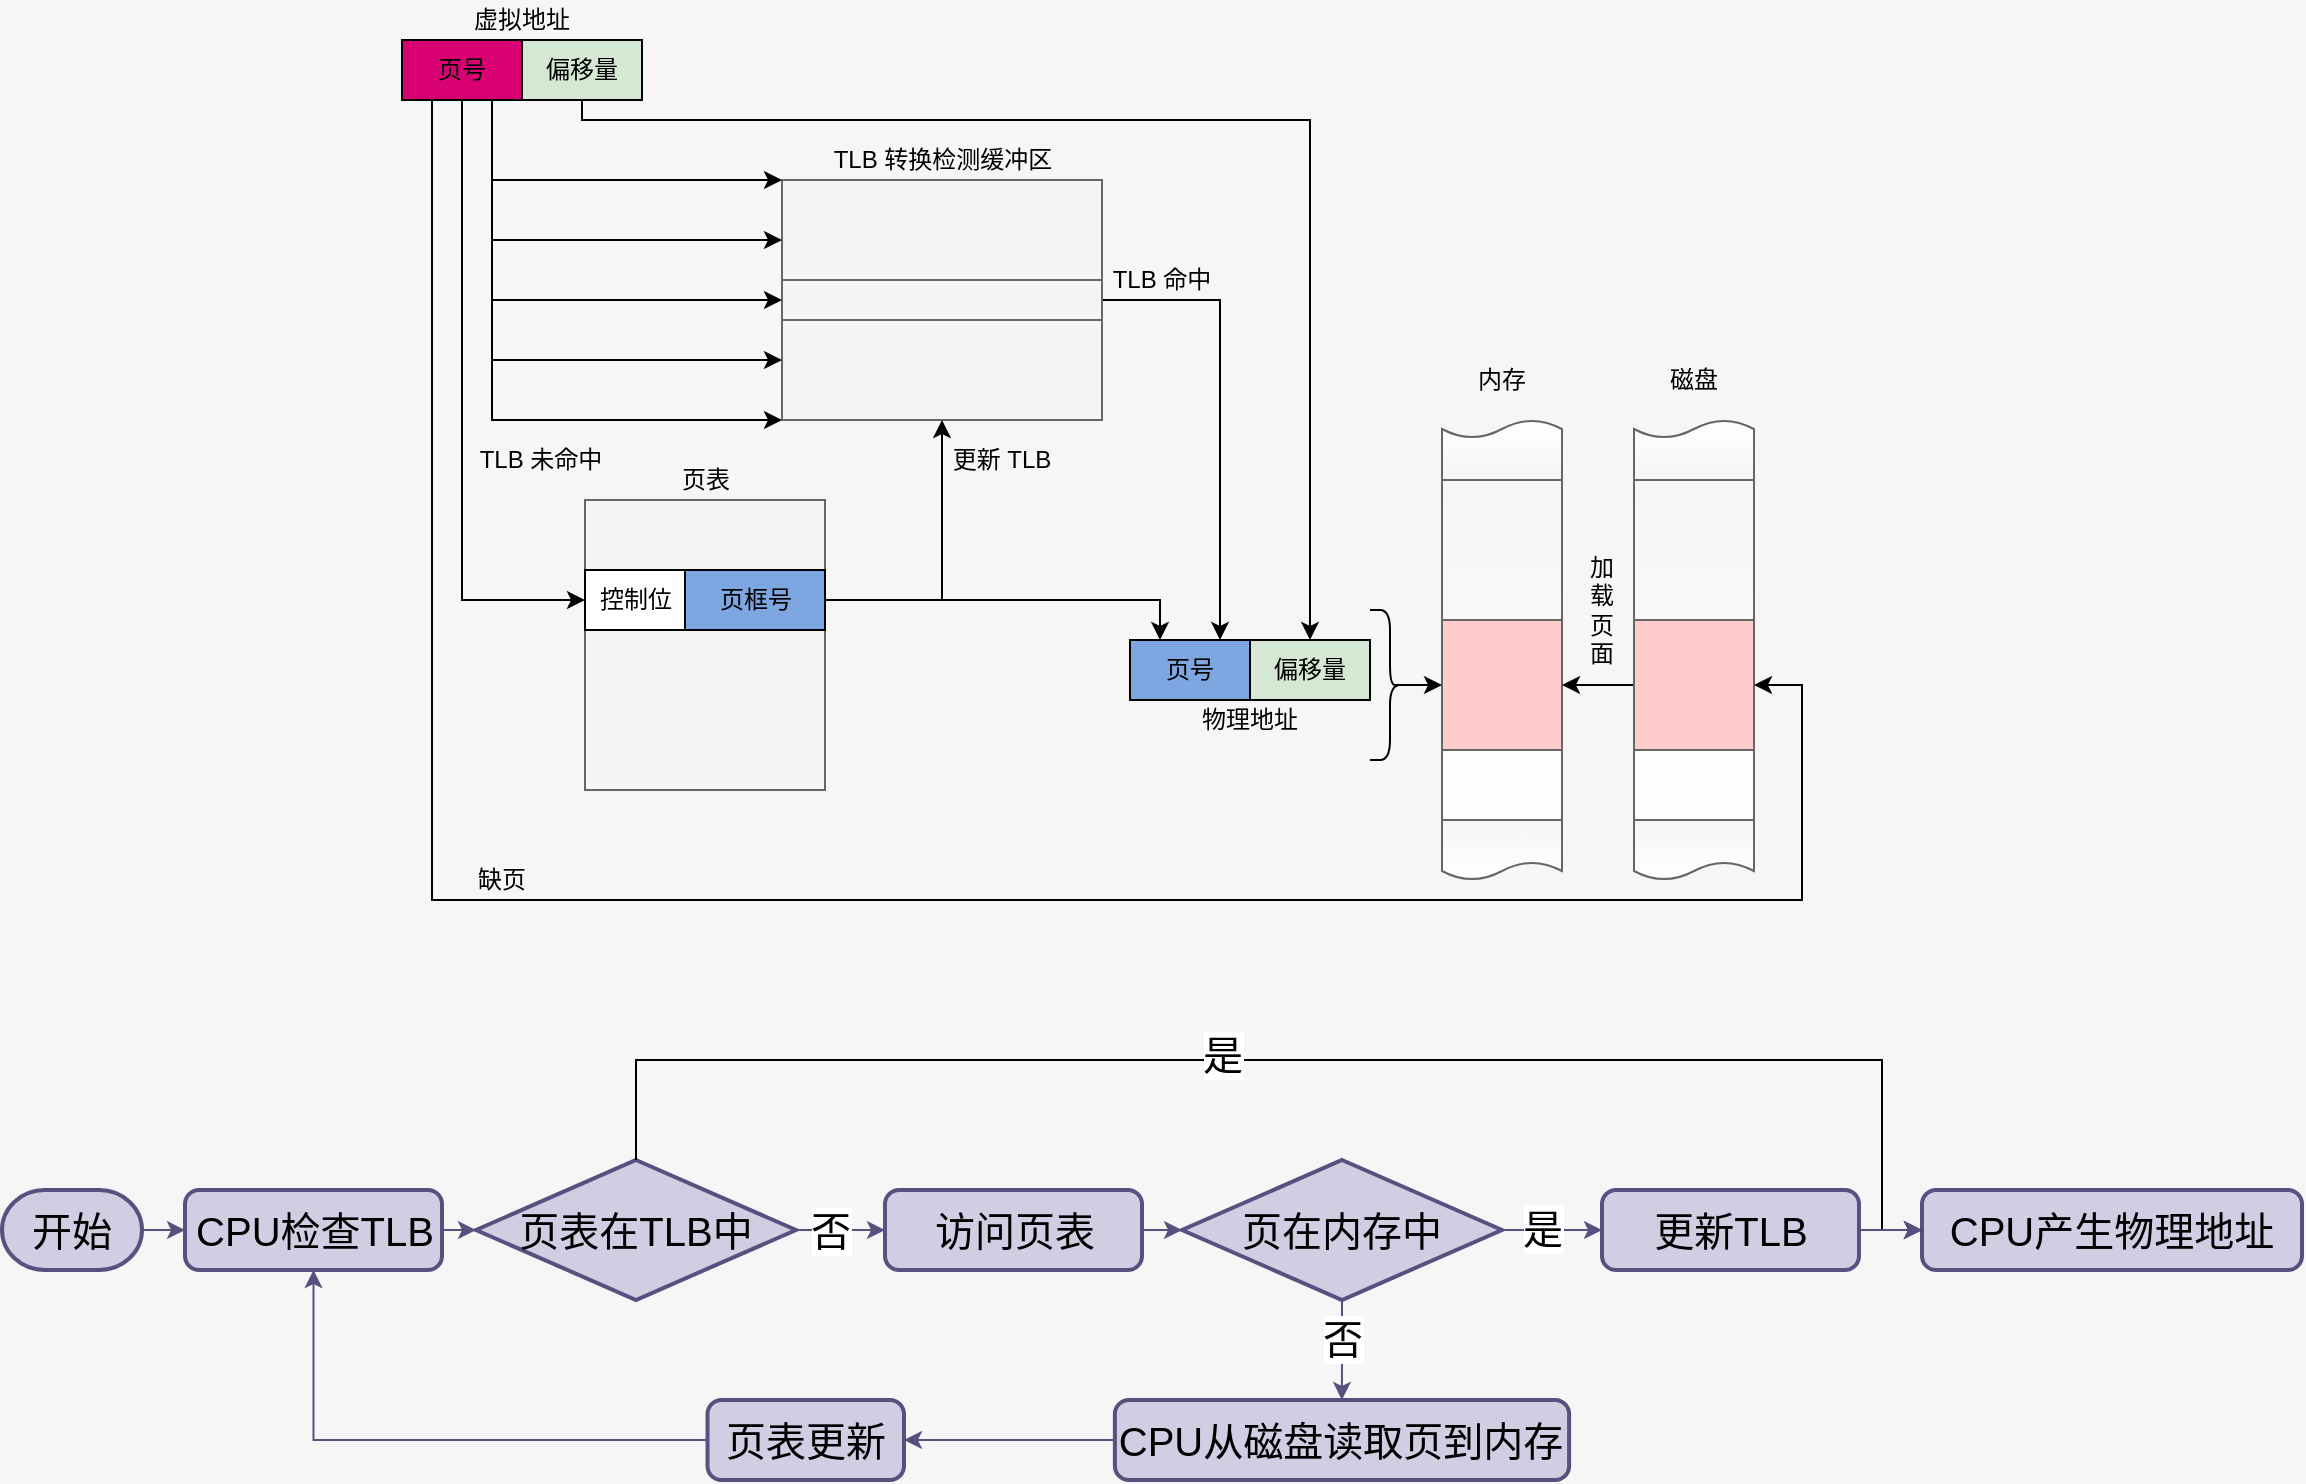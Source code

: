 <mxfile version="13.6.2" type="device"><diagram id="NZLP34HndUdPzfm7NwPg" name="第 1 页"><mxGraphModel dx="636" dy="846" grid="1" gridSize="10" guides="1" tooltips="1" connect="1" arrows="1" fold="1" page="1" pageScale="1" pageWidth="827" pageHeight="1169" background="#F6F6F6" math="0" shadow="0"><root><mxCell id="0"/><mxCell id="1" parent="0"/><mxCell id="6k5cWLi7c9X-jMGXnUcI-160" value="" style="group" vertex="1" connectable="0" parent="1"><mxGeometry x="1280" y="260" width="700" height="450" as="geometry"/></mxCell><mxCell id="6k5cWLi7c9X-jMGXnUcI-12" value="" style="group" vertex="1" connectable="0" parent="6k5cWLi7c9X-jMGXnUcI-160"><mxGeometry x="364" y="320" width="120" height="30" as="geometry"/></mxCell><mxCell id="6k5cWLi7c9X-jMGXnUcI-13" value="页号" style="rounded=0;whiteSpace=wrap;html=1;fillColor=#7EA6E0;" vertex="1" parent="6k5cWLi7c9X-jMGXnUcI-12"><mxGeometry width="60" height="30.0" as="geometry"/></mxCell><mxCell id="6k5cWLi7c9X-jMGXnUcI-14" value="偏移量" style="rounded=0;whiteSpace=wrap;html=1;fillColor=#D5E8D4;" vertex="1" parent="6k5cWLi7c9X-jMGXnUcI-12"><mxGeometry x="60" width="60" height="30.0" as="geometry"/></mxCell><mxCell id="6k5cWLi7c9X-jMGXnUcI-37" value="虚拟地址" style="text;html=1;strokeColor=none;fillColor=none;align=center;verticalAlign=middle;whiteSpace=wrap;rounded=0;" vertex="1" parent="6k5cWLi7c9X-jMGXnUcI-160"><mxGeometry x="33" width="54" height="20" as="geometry"/></mxCell><mxCell id="6k5cWLi7c9X-jMGXnUcI-39" value="页表" style="text;html=1;strokeColor=none;fillColor=none;align=center;verticalAlign=middle;whiteSpace=wrap;rounded=0;" vertex="1" parent="6k5cWLi7c9X-jMGXnUcI-160"><mxGeometry x="124.5" y="230" width="54" height="20" as="geometry"/></mxCell><mxCell id="6k5cWLi7c9X-jMGXnUcI-40" value="物理地址" style="text;html=1;strokeColor=none;fillColor=none;align=center;verticalAlign=middle;whiteSpace=wrap;rounded=0;" vertex="1" parent="6k5cWLi7c9X-jMGXnUcI-160"><mxGeometry x="397" y="350" width="54" height="20" as="geometry"/></mxCell><mxCell id="6k5cWLi7c9X-jMGXnUcI-9" value="页号" style="rounded=0;whiteSpace=wrap;html=1;fillColor=#D80073;" vertex="1" parent="6k5cWLi7c9X-jMGXnUcI-160"><mxGeometry y="20" width="60" height="30.0" as="geometry"/></mxCell><mxCell id="6k5cWLi7c9X-jMGXnUcI-121" style="edgeStyle=orthogonalEdgeStyle;rounded=0;orthogonalLoop=1;jettySize=auto;html=1;exitX=0.5;exitY=1;exitDx=0;exitDy=0;entryX=0.5;entryY=0;entryDx=0;entryDy=0;strokeColor=#000000;fontSize=37;" edge="1" parent="6k5cWLi7c9X-jMGXnUcI-160" source="6k5cWLi7c9X-jMGXnUcI-10" target="6k5cWLi7c9X-jMGXnUcI-14"><mxGeometry relative="1" as="geometry"><Array as="points"><mxPoint x="90" y="60"/><mxPoint x="454" y="60"/></Array></mxGeometry></mxCell><mxCell id="6k5cWLi7c9X-jMGXnUcI-10" value="偏移量" style="rounded=0;whiteSpace=wrap;html=1;fillColor=#D5E8D4;" vertex="1" parent="6k5cWLi7c9X-jMGXnUcI-160"><mxGeometry x="60" y="20" width="60" height="30.0" as="geometry"/></mxCell><mxCell id="6k5cWLi7c9X-jMGXnUcI-63" value="" style="shape=document;whiteSpace=wrap;html=1;boundedLbl=1;fillColor=#f5f5f5;strokeColor=#666666;fontColor=#333333;gradientColor=#ffffff;" vertex="1" parent="6k5cWLi7c9X-jMGXnUcI-160"><mxGeometry x="520" y="410" width="60" height="30" as="geometry"/></mxCell><mxCell id="6k5cWLi7c9X-jMGXnUcI-65" value="" style="shape=document;whiteSpace=wrap;html=1;boundedLbl=1;rotation=-180;fillColor=#f5f5f5;strokeColor=#666666;fontColor=#333333;gradientColor=#ffffff;" vertex="1" parent="6k5cWLi7c9X-jMGXnUcI-160"><mxGeometry x="520" y="210" width="60" height="30" as="geometry"/></mxCell><mxCell id="6k5cWLi7c9X-jMGXnUcI-67" value="" style="whiteSpace=wrap;html=1;fillColor=#f5f5f5;strokeColor=#666666;fontColor=#333333;gradientColor=#ffffff;" vertex="1" parent="6k5cWLi7c9X-jMGXnUcI-160"><mxGeometry x="520" y="240" width="60" height="170" as="geometry"/></mxCell><mxCell id="6k5cWLi7c9X-jMGXnUcI-75" value="" style="shape=curlyBracket;whiteSpace=wrap;html=1;rounded=1;strokeColor=#000000;fillColor=#F6F6F6;gradientColor=#ffffff;rotation=-180;" vertex="1" parent="6k5cWLi7c9X-jMGXnUcI-160"><mxGeometry x="484" y="305" width="20" height="75" as="geometry"/></mxCell><mxCell id="6k5cWLi7c9X-jMGXnUcI-81" value="" style="whiteSpace=wrap;html=1;strokeColor=#666666;fontColor=#333333;fillColor=#FFCCCC;" vertex="1" parent="6k5cWLi7c9X-jMGXnUcI-160"><mxGeometry x="520" y="310" width="60" height="65" as="geometry"/></mxCell><mxCell id="6k5cWLi7c9X-jMGXnUcI-119" style="edgeStyle=orthogonalEdgeStyle;rounded=0;orthogonalLoop=1;jettySize=auto;html=1;exitX=0.1;exitY=0.5;exitDx=0;exitDy=0;exitPerimeter=0;entryX=0;entryY=0.5;entryDx=0;entryDy=0;strokeColor=#000000;fontSize=37;" edge="1" parent="6k5cWLi7c9X-jMGXnUcI-160" source="6k5cWLi7c9X-jMGXnUcI-75" target="6k5cWLi7c9X-jMGXnUcI-81"><mxGeometry relative="1" as="geometry"><Array as="points"><mxPoint x="502" y="343"/></Array></mxGeometry></mxCell><mxCell id="6k5cWLi7c9X-jMGXnUcI-88" value="" style="rounded=0;whiteSpace=wrap;html=1;fillColor=#f5f5f5;strokeColor=#666666;fontColor=#333333;" vertex="1" parent="6k5cWLi7c9X-jMGXnUcI-160"><mxGeometry x="190" y="90" width="160" height="120" as="geometry"/></mxCell><mxCell id="6k5cWLi7c9X-jMGXnUcI-104" style="edgeStyle=orthogonalEdgeStyle;rounded=0;orthogonalLoop=1;jettySize=auto;html=1;exitX=0.75;exitY=1;exitDx=0;exitDy=0;entryX=0;entryY=0.25;entryDx=0;entryDy=0;strokeColor=#000000;fontSize=37;" edge="1" parent="6k5cWLi7c9X-jMGXnUcI-160" source="6k5cWLi7c9X-jMGXnUcI-9" target="6k5cWLi7c9X-jMGXnUcI-88"><mxGeometry relative="1" as="geometry"/></mxCell><mxCell id="6k5cWLi7c9X-jMGXnUcI-106" style="edgeStyle=orthogonalEdgeStyle;rounded=0;orthogonalLoop=1;jettySize=auto;html=1;exitX=0.75;exitY=1;exitDx=0;exitDy=0;entryX=0;entryY=0.75;entryDx=0;entryDy=0;strokeColor=#000000;fontSize=37;" edge="1" parent="6k5cWLi7c9X-jMGXnUcI-160" source="6k5cWLi7c9X-jMGXnUcI-9" target="6k5cWLi7c9X-jMGXnUcI-88"><mxGeometry relative="1" as="geometry"/></mxCell><mxCell id="6k5cWLi7c9X-jMGXnUcI-109" style="edgeStyle=orthogonalEdgeStyle;rounded=0;orthogonalLoop=1;jettySize=auto;html=1;exitX=0.75;exitY=1;exitDx=0;exitDy=0;entryX=0;entryY=0;entryDx=0;entryDy=0;strokeColor=#000000;fontSize=37;" edge="1" parent="6k5cWLi7c9X-jMGXnUcI-160" source="6k5cWLi7c9X-jMGXnUcI-9" target="6k5cWLi7c9X-jMGXnUcI-88"><mxGeometry relative="1" as="geometry"><Array as="points"><mxPoint x="45" y="90"/></Array></mxGeometry></mxCell><mxCell id="6k5cWLi7c9X-jMGXnUcI-110" style="edgeStyle=orthogonalEdgeStyle;rounded=0;orthogonalLoop=1;jettySize=auto;html=1;exitX=0.75;exitY=1;exitDx=0;exitDy=0;entryX=0;entryY=1;entryDx=0;entryDy=0;strokeColor=#000000;fontSize=37;" edge="1" parent="6k5cWLi7c9X-jMGXnUcI-160" source="6k5cWLi7c9X-jMGXnUcI-9" target="6k5cWLi7c9X-jMGXnUcI-88"><mxGeometry relative="1" as="geometry"><Array as="points"><mxPoint x="45" y="210"/></Array></mxGeometry></mxCell><mxCell id="6k5cWLi7c9X-jMGXnUcI-99" style="edgeStyle=orthogonalEdgeStyle;rounded=0;orthogonalLoop=1;jettySize=auto;html=1;exitX=1;exitY=0.5;exitDx=0;exitDy=0;entryX=0.75;entryY=0;entryDx=0;entryDy=0;strokeColor=#000000;fontSize=37;" edge="1" parent="6k5cWLi7c9X-jMGXnUcI-160" source="6k5cWLi7c9X-jMGXnUcI-92" target="6k5cWLi7c9X-jMGXnUcI-13"><mxGeometry relative="1" as="geometry"/></mxCell><mxCell id="6k5cWLi7c9X-jMGXnUcI-92" value="" style="rounded=0;whiteSpace=wrap;html=1;fillColor=#f5f5f5;strokeColor=#666666;fontColor=#333333;" vertex="1" parent="6k5cWLi7c9X-jMGXnUcI-160"><mxGeometry x="190" y="140" width="160" height="20" as="geometry"/></mxCell><mxCell id="6k5cWLi7c9X-jMGXnUcI-105" style="edgeStyle=orthogonalEdgeStyle;rounded=0;orthogonalLoop=1;jettySize=auto;html=1;exitX=0.75;exitY=1;exitDx=0;exitDy=0;entryX=0;entryY=0.5;entryDx=0;entryDy=0;strokeColor=#000000;fontSize=37;" edge="1" parent="6k5cWLi7c9X-jMGXnUcI-160" source="6k5cWLi7c9X-jMGXnUcI-9" target="6k5cWLi7c9X-jMGXnUcI-92"><mxGeometry relative="1" as="geometry"/></mxCell><mxCell id="6k5cWLi7c9X-jMGXnUcI-93" value="TLB 转换检测缓冲区" style="text;html=1;strokeColor=none;fillColor=none;align=center;verticalAlign=middle;whiteSpace=wrap;rounded=0;" vertex="1" parent="6k5cWLi7c9X-jMGXnUcI-160"><mxGeometry x="211.5" y="70" width="117" height="20" as="geometry"/></mxCell><mxCell id="6k5cWLi7c9X-jMGXnUcI-100" value="TLB 命中" style="text;html=1;strokeColor=none;fillColor=none;align=center;verticalAlign=middle;whiteSpace=wrap;rounded=0;" vertex="1" parent="6k5cWLi7c9X-jMGXnUcI-160"><mxGeometry x="350" y="130" width="60" height="20" as="geometry"/></mxCell><mxCell id="6k5cWLi7c9X-jMGXnUcI-25" value="" style="rounded=0;whiteSpace=wrap;html=1;fillColor=#f5f5f5;strokeColor=#666666;fontColor=#333333;" vertex="1" parent="6k5cWLi7c9X-jMGXnUcI-160"><mxGeometry x="91.5" y="250" width="120" height="35" as="geometry"/></mxCell><mxCell id="6k5cWLi7c9X-jMGXnUcI-26" value="" style="rounded=0;whiteSpace=wrap;html=1;fillColor=#f5f5f5;strokeColor=#666666;fontColor=#333333;" vertex="1" parent="6k5cWLi7c9X-jMGXnUcI-160"><mxGeometry x="91.5" y="315" width="120" height="80" as="geometry"/></mxCell><mxCell id="6k5cWLi7c9X-jMGXnUcI-17" value="控制位" style="rounded=0;whiteSpace=wrap;html=1;" vertex="1" parent="6k5cWLi7c9X-jMGXnUcI-160"><mxGeometry x="91.5" y="285" width="50" height="30.0" as="geometry"/></mxCell><mxCell id="6k5cWLi7c9X-jMGXnUcI-108" style="edgeStyle=orthogonalEdgeStyle;rounded=0;orthogonalLoop=1;jettySize=auto;html=1;exitX=0.5;exitY=1;exitDx=0;exitDy=0;entryX=0;entryY=0.5;entryDx=0;entryDy=0;strokeColor=#000000;fontSize=37;" edge="1" parent="6k5cWLi7c9X-jMGXnUcI-160" source="6k5cWLi7c9X-jMGXnUcI-9" target="6k5cWLi7c9X-jMGXnUcI-17"><mxGeometry relative="1" as="geometry"/></mxCell><mxCell id="6k5cWLi7c9X-jMGXnUcI-131" style="edgeStyle=orthogonalEdgeStyle;rounded=0;orthogonalLoop=1;jettySize=auto;html=1;exitX=1;exitY=0.5;exitDx=0;exitDy=0;entryX=0.5;entryY=1;entryDx=0;entryDy=0;strokeColor=#000000;fontSize=37;" edge="1" parent="6k5cWLi7c9X-jMGXnUcI-160" source="6k5cWLi7c9X-jMGXnUcI-18" target="6k5cWLi7c9X-jMGXnUcI-88"><mxGeometry relative="1" as="geometry"/></mxCell><mxCell id="6k5cWLi7c9X-jMGXnUcI-133" style="edgeStyle=orthogonalEdgeStyle;rounded=0;orthogonalLoop=1;jettySize=auto;html=1;exitX=1;exitY=0.5;exitDx=0;exitDy=0;entryX=0.25;entryY=0;entryDx=0;entryDy=0;strokeColor=#000000;fontSize=37;" edge="1" parent="6k5cWLi7c9X-jMGXnUcI-160" source="6k5cWLi7c9X-jMGXnUcI-18" target="6k5cWLi7c9X-jMGXnUcI-13"><mxGeometry relative="1" as="geometry"><Array as="points"><mxPoint x="379" y="300"/></Array></mxGeometry></mxCell><mxCell id="6k5cWLi7c9X-jMGXnUcI-18" value="页框号" style="rounded=0;whiteSpace=wrap;html=1;fillColor=#7EA6E0;" vertex="1" parent="6k5cWLi7c9X-jMGXnUcI-160"><mxGeometry x="141.5" y="285" width="70" height="30.0" as="geometry"/></mxCell><mxCell id="6k5cWLi7c9X-jMGXnUcI-112" value="" style="shape=document;whiteSpace=wrap;html=1;boundedLbl=1;fillColor=#f5f5f5;strokeColor=#666666;fontColor=#333333;gradientColor=#ffffff;" vertex="1" parent="6k5cWLi7c9X-jMGXnUcI-160"><mxGeometry x="616" y="410" width="60" height="30" as="geometry"/></mxCell><mxCell id="6k5cWLi7c9X-jMGXnUcI-113" value="" style="shape=document;whiteSpace=wrap;html=1;boundedLbl=1;rotation=-180;fillColor=#f5f5f5;strokeColor=#666666;fontColor=#333333;gradientColor=#ffffff;" vertex="1" parent="6k5cWLi7c9X-jMGXnUcI-160"><mxGeometry x="616" y="210" width="60" height="30" as="geometry"/></mxCell><mxCell id="6k5cWLi7c9X-jMGXnUcI-114" value="" style="whiteSpace=wrap;html=1;fillColor=#f5f5f5;strokeColor=#666666;fontColor=#333333;gradientColor=#ffffff;" vertex="1" parent="6k5cWLi7c9X-jMGXnUcI-160"><mxGeometry x="616" y="240" width="60" height="170" as="geometry"/></mxCell><mxCell id="6k5cWLi7c9X-jMGXnUcI-120" style="edgeStyle=orthogonalEdgeStyle;rounded=0;orthogonalLoop=1;jettySize=auto;html=1;exitX=0;exitY=0.5;exitDx=0;exitDy=0;entryX=1;entryY=0.5;entryDx=0;entryDy=0;strokeColor=#000000;fontSize=37;" edge="1" parent="6k5cWLi7c9X-jMGXnUcI-160" source="6k5cWLi7c9X-jMGXnUcI-115" target="6k5cWLi7c9X-jMGXnUcI-81"><mxGeometry relative="1" as="geometry"/></mxCell><mxCell id="6k5cWLi7c9X-jMGXnUcI-115" value="" style="whiteSpace=wrap;html=1;strokeColor=#666666;fontColor=#333333;fillColor=#FFCCCC;" vertex="1" parent="6k5cWLi7c9X-jMGXnUcI-160"><mxGeometry x="616" y="310" width="60" height="65" as="geometry"/></mxCell><mxCell id="6k5cWLi7c9X-jMGXnUcI-117" style="edgeStyle=orthogonalEdgeStyle;rounded=0;orthogonalLoop=1;jettySize=auto;html=1;exitX=0.25;exitY=1;exitDx=0;exitDy=0;entryX=1;entryY=0.5;entryDx=0;entryDy=0;strokeColor=#000000;fontSize=37;" edge="1" parent="6k5cWLi7c9X-jMGXnUcI-160" source="6k5cWLi7c9X-jMGXnUcI-9" target="6k5cWLi7c9X-jMGXnUcI-115"><mxGeometry relative="1" as="geometry"><Array as="points"><mxPoint x="15" y="450"/><mxPoint x="700" y="450"/><mxPoint x="700" y="343"/></Array></mxGeometry></mxCell><mxCell id="6k5cWLi7c9X-jMGXnUcI-122" value="内存" style="text;html=1;strokeColor=none;fillColor=none;align=center;verticalAlign=middle;whiteSpace=wrap;rounded=0;fontSize=12;" vertex="1" parent="6k5cWLi7c9X-jMGXnUcI-160"><mxGeometry x="530" y="180" width="40" height="20" as="geometry"/></mxCell><mxCell id="6k5cWLi7c9X-jMGXnUcI-127" value="磁盘" style="text;html=1;strokeColor=none;fillColor=none;align=center;verticalAlign=middle;whiteSpace=wrap;rounded=0;fontSize=12;" vertex="1" parent="6k5cWLi7c9X-jMGXnUcI-160"><mxGeometry x="626" y="180" width="40" height="20" as="geometry"/></mxCell><mxCell id="6k5cWLi7c9X-jMGXnUcI-128" value="缺页" style="text;html=1;strokeColor=none;fillColor=none;align=center;verticalAlign=middle;whiteSpace=wrap;rounded=0;" vertex="1" parent="6k5cWLi7c9X-jMGXnUcI-160"><mxGeometry x="20" y="430" width="60" height="20" as="geometry"/></mxCell><mxCell id="6k5cWLi7c9X-jMGXnUcI-129" value="加载页面" style="text;html=1;strokeColor=none;fillColor=none;align=center;verticalAlign=middle;whiteSpace=wrap;rounded=0;horizontal=1;" vertex="1" parent="6k5cWLi7c9X-jMGXnUcI-160"><mxGeometry x="590" y="270" width="20" height="70" as="geometry"/></mxCell><mxCell id="6k5cWLi7c9X-jMGXnUcI-130" value="TLB 未命中" style="text;html=1;strokeColor=none;fillColor=none;align=center;verticalAlign=middle;whiteSpace=wrap;rounded=0;" vertex="1" parent="6k5cWLi7c9X-jMGXnUcI-160"><mxGeometry x="33" y="220" width="73" height="20" as="geometry"/></mxCell><mxCell id="6k5cWLi7c9X-jMGXnUcI-134" value="更新 TLB" style="text;html=1;strokeColor=none;fillColor=none;align=center;verticalAlign=middle;whiteSpace=wrap;rounded=0;" vertex="1" parent="6k5cWLi7c9X-jMGXnUcI-160"><mxGeometry x="270" y="220" width="60" height="20" as="geometry"/></mxCell><mxCell id="6k5cWLi7c9X-jMGXnUcI-161" value="" style="group" vertex="1" connectable="0" parent="1"><mxGeometry x="1080" y="790" width="1150" height="210" as="geometry"/></mxCell><mxCell id="6k5cWLi7c9X-jMGXnUcI-136" value="开始" style="strokeWidth=2;html=1;shape=mxgraph.flowchart.terminator;whiteSpace=wrap;fillColor=#d0cee2;fontSize=20;align=center;strokeColor=#56517e;" vertex="1" parent="6k5cWLi7c9X-jMGXnUcI-161"><mxGeometry y="65" width="70" height="40" as="geometry"/></mxCell><mxCell id="6k5cWLi7c9X-jMGXnUcI-137" value="CPU检查TLB" style="rounded=1;whiteSpace=wrap;html=1;absoluteArcSize=1;arcSize=14;strokeWidth=2;fillColor=#d0cee2;fontSize=20;align=center;strokeColor=#56517e;" vertex="1" parent="6k5cWLi7c9X-jMGXnUcI-161"><mxGeometry x="91.5" y="65" width="128.5" height="40" as="geometry"/></mxCell><mxCell id="6k5cWLi7c9X-jMGXnUcI-144" style="edgeStyle=orthogonalEdgeStyle;rounded=0;orthogonalLoop=1;jettySize=auto;html=1;exitX=1;exitY=0.5;exitDx=0;exitDy=0;exitPerimeter=0;entryX=0;entryY=0.5;entryDx=0;entryDy=0;strokeColor=#56517e;fontSize=20;fillColor=#d0cee2;" edge="1" parent="6k5cWLi7c9X-jMGXnUcI-161" source="6k5cWLi7c9X-jMGXnUcI-136" target="6k5cWLi7c9X-jMGXnUcI-137"><mxGeometry relative="1" as="geometry"/></mxCell><mxCell id="6k5cWLi7c9X-jMGXnUcI-138" value="页表在TLB中" style="strokeWidth=2;html=1;shape=mxgraph.flowchart.decision;whiteSpace=wrap;fillColor=#d0cee2;fontSize=20;align=center;strokeColor=#56517e;" vertex="1" parent="6k5cWLi7c9X-jMGXnUcI-161"><mxGeometry x="237" y="50" width="160" height="70" as="geometry"/></mxCell><mxCell id="6k5cWLi7c9X-jMGXnUcI-145" style="edgeStyle=orthogonalEdgeStyle;rounded=0;orthogonalLoop=1;jettySize=auto;html=1;exitX=1;exitY=0.5;exitDx=0;exitDy=0;entryX=0;entryY=0.5;entryDx=0;entryDy=0;entryPerimeter=0;strokeColor=#56517e;fontSize=20;fillColor=#d0cee2;" edge="1" parent="6k5cWLi7c9X-jMGXnUcI-161" source="6k5cWLi7c9X-jMGXnUcI-137" target="6k5cWLi7c9X-jMGXnUcI-138"><mxGeometry relative="1" as="geometry"/></mxCell><mxCell id="6k5cWLi7c9X-jMGXnUcI-140" value="访问页表" style="rounded=1;whiteSpace=wrap;html=1;absoluteArcSize=1;arcSize=14;strokeWidth=2;fillColor=#d0cee2;fontSize=20;align=center;strokeColor=#56517e;" vertex="1" parent="6k5cWLi7c9X-jMGXnUcI-161"><mxGeometry x="441.5" y="65" width="128.5" height="40" as="geometry"/></mxCell><mxCell id="6k5cWLi7c9X-jMGXnUcI-148" style="edgeStyle=orthogonalEdgeStyle;rounded=0;orthogonalLoop=1;jettySize=auto;html=1;exitX=1;exitY=0.5;exitDx=0;exitDy=0;exitPerimeter=0;entryX=0;entryY=0.5;entryDx=0;entryDy=0;strokeColor=#56517e;fontSize=20;fillColor=#d0cee2;" edge="1" parent="6k5cWLi7c9X-jMGXnUcI-161" source="6k5cWLi7c9X-jMGXnUcI-138" target="6k5cWLi7c9X-jMGXnUcI-140"><mxGeometry relative="1" as="geometry"/></mxCell><mxCell id="6k5cWLi7c9X-jMGXnUcI-157" value="否" style="edgeLabel;html=1;align=center;verticalAlign=middle;resizable=0;points=[];fontSize=20;" vertex="1" connectable="0" parent="6k5cWLi7c9X-jMGXnUcI-148"><mxGeometry x="-0.249" relative="1" as="geometry"><mxPoint as="offset"/></mxGeometry></mxCell><mxCell id="6k5cWLi7c9X-jMGXnUcI-141" value="页在内存中" style="strokeWidth=2;html=1;shape=mxgraph.flowchart.decision;whiteSpace=wrap;fillColor=#d0cee2;fontSize=20;align=center;strokeColor=#56517e;" vertex="1" parent="6k5cWLi7c9X-jMGXnUcI-161"><mxGeometry x="590" y="50" width="160" height="70" as="geometry"/></mxCell><mxCell id="6k5cWLi7c9X-jMGXnUcI-149" style="edgeStyle=orthogonalEdgeStyle;rounded=0;orthogonalLoop=1;jettySize=auto;html=1;exitX=1;exitY=0.5;exitDx=0;exitDy=0;entryX=0;entryY=0.5;entryDx=0;entryDy=0;entryPerimeter=0;strokeColor=#56517e;fontSize=20;fillColor=#d0cee2;" edge="1" parent="6k5cWLi7c9X-jMGXnUcI-161" source="6k5cWLi7c9X-jMGXnUcI-140" target="6k5cWLi7c9X-jMGXnUcI-141"><mxGeometry relative="1" as="geometry"/></mxCell><mxCell id="6k5cWLi7c9X-jMGXnUcI-142" value="更新TLB" style="rounded=1;whiteSpace=wrap;html=1;absoluteArcSize=1;arcSize=14;strokeWidth=2;fillColor=#d0cee2;fontSize=20;align=center;strokeColor=#56517e;" vertex="1" parent="6k5cWLi7c9X-jMGXnUcI-161"><mxGeometry x="800" y="65" width="128.5" height="40" as="geometry"/></mxCell><mxCell id="6k5cWLi7c9X-jMGXnUcI-150" style="edgeStyle=orthogonalEdgeStyle;rounded=0;orthogonalLoop=1;jettySize=auto;html=1;exitX=1;exitY=0.5;exitDx=0;exitDy=0;exitPerimeter=0;entryX=0;entryY=0.5;entryDx=0;entryDy=0;strokeColor=#56517e;fontSize=20;fillColor=#d0cee2;" edge="1" parent="6k5cWLi7c9X-jMGXnUcI-161" source="6k5cWLi7c9X-jMGXnUcI-141" target="6k5cWLi7c9X-jMGXnUcI-142"><mxGeometry relative="1" as="geometry"/></mxCell><mxCell id="6k5cWLi7c9X-jMGXnUcI-158" value="是" style="edgeLabel;html=1;align=center;verticalAlign=middle;resizable=0;points=[];fontSize=20;" vertex="1" connectable="0" parent="6k5cWLi7c9X-jMGXnUcI-150"><mxGeometry x="-0.209" y="1" relative="1" as="geometry"><mxPoint as="offset"/></mxGeometry></mxCell><mxCell id="6k5cWLi7c9X-jMGXnUcI-143" value="CPU产生物理地址" style="rounded=1;whiteSpace=wrap;html=1;absoluteArcSize=1;arcSize=14;strokeWidth=2;fillColor=#d0cee2;fontSize=20;align=center;strokeColor=#56517e;" vertex="1" parent="6k5cWLi7c9X-jMGXnUcI-161"><mxGeometry x="960" y="65" width="190" height="40" as="geometry"/></mxCell><mxCell id="6k5cWLi7c9X-jMGXnUcI-146" style="edgeStyle=orthogonalEdgeStyle;rounded=0;orthogonalLoop=1;jettySize=auto;html=1;exitX=0.5;exitY=0;exitDx=0;exitDy=0;exitPerimeter=0;entryX=0;entryY=0.5;entryDx=0;entryDy=0;strokeColor=#000000;fontSize=20;" edge="1" parent="6k5cWLi7c9X-jMGXnUcI-161" source="6k5cWLi7c9X-jMGXnUcI-138" target="6k5cWLi7c9X-jMGXnUcI-143"><mxGeometry relative="1" as="geometry"><Array as="points"><mxPoint x="317"/><mxPoint x="940"/><mxPoint x="940" y="85"/></Array></mxGeometry></mxCell><mxCell id="6k5cWLi7c9X-jMGXnUcI-156" value="是" style="edgeLabel;html=1;align=center;verticalAlign=middle;resizable=0;points=[];fontSize=20;" vertex="1" connectable="0" parent="6k5cWLi7c9X-jMGXnUcI-146"><mxGeometry x="-0.118" y="3" relative="1" as="geometry"><mxPoint as="offset"/></mxGeometry></mxCell><mxCell id="6k5cWLi7c9X-jMGXnUcI-147" style="edgeStyle=orthogonalEdgeStyle;rounded=0;orthogonalLoop=1;jettySize=auto;html=1;exitX=1;exitY=0.5;exitDx=0;exitDy=0;entryX=0;entryY=0.5;entryDx=0;entryDy=0;strokeColor=#56517e;fontSize=20;fillColor=#d0cee2;" edge="1" parent="6k5cWLi7c9X-jMGXnUcI-161" source="6k5cWLi7c9X-jMGXnUcI-142" target="6k5cWLi7c9X-jMGXnUcI-143"><mxGeometry relative="1" as="geometry"/></mxCell><mxCell id="6k5cWLi7c9X-jMGXnUcI-151" value="CPU从磁盘读取页到内存" style="rounded=1;whiteSpace=wrap;html=1;absoluteArcSize=1;arcSize=14;strokeWidth=2;fillColor=#d0cee2;fontSize=20;align=center;strokeColor=#56517e;" vertex="1" parent="6k5cWLi7c9X-jMGXnUcI-161"><mxGeometry x="556.44" y="170" width="227.12" height="40" as="geometry"/></mxCell><mxCell id="6k5cWLi7c9X-jMGXnUcI-153" style="edgeStyle=orthogonalEdgeStyle;rounded=0;orthogonalLoop=1;jettySize=auto;html=1;exitX=0.5;exitY=1;exitDx=0;exitDy=0;exitPerimeter=0;strokeColor=#56517e;fontSize=20;fillColor=#d0cee2;" edge="1" parent="6k5cWLi7c9X-jMGXnUcI-161" source="6k5cWLi7c9X-jMGXnUcI-141" target="6k5cWLi7c9X-jMGXnUcI-151"><mxGeometry relative="1" as="geometry"/></mxCell><mxCell id="6k5cWLi7c9X-jMGXnUcI-159" value="否" style="edgeLabel;html=1;align=center;verticalAlign=middle;resizable=0;points=[];fontSize=20;" vertex="1" connectable="0" parent="6k5cWLi7c9X-jMGXnUcI-153"><mxGeometry x="0.001" y="-5" relative="1" as="geometry"><mxPoint x="5" y="-6" as="offset"/></mxGeometry></mxCell><mxCell id="6k5cWLi7c9X-jMGXnUcI-155" style="edgeStyle=orthogonalEdgeStyle;rounded=0;orthogonalLoop=1;jettySize=auto;html=1;exitX=0;exitY=0.5;exitDx=0;exitDy=0;strokeColor=#56517e;fontSize=20;fillColor=#d0cee2;" edge="1" parent="6k5cWLi7c9X-jMGXnUcI-161" source="6k5cWLi7c9X-jMGXnUcI-152" target="6k5cWLi7c9X-jMGXnUcI-137"><mxGeometry relative="1" as="geometry"/></mxCell><mxCell id="6k5cWLi7c9X-jMGXnUcI-152" value="页表更新" style="rounded=1;whiteSpace=wrap;html=1;absoluteArcSize=1;arcSize=14;strokeWidth=2;fillColor=#d0cee2;fontSize=20;align=center;strokeColor=#56517e;" vertex="1" parent="6k5cWLi7c9X-jMGXnUcI-161"><mxGeometry x="352.75" y="170" width="98.25" height="40" as="geometry"/></mxCell><mxCell id="6k5cWLi7c9X-jMGXnUcI-154" style="edgeStyle=orthogonalEdgeStyle;rounded=0;orthogonalLoop=1;jettySize=auto;html=1;exitX=0;exitY=0.5;exitDx=0;exitDy=0;entryX=1;entryY=0.5;entryDx=0;entryDy=0;strokeColor=#56517e;fontSize=20;fillColor=#d0cee2;" edge="1" parent="6k5cWLi7c9X-jMGXnUcI-161" source="6k5cWLi7c9X-jMGXnUcI-151" target="6k5cWLi7c9X-jMGXnUcI-152"><mxGeometry relative="1" as="geometry"/></mxCell></root></mxGraphModel></diagram></mxfile>